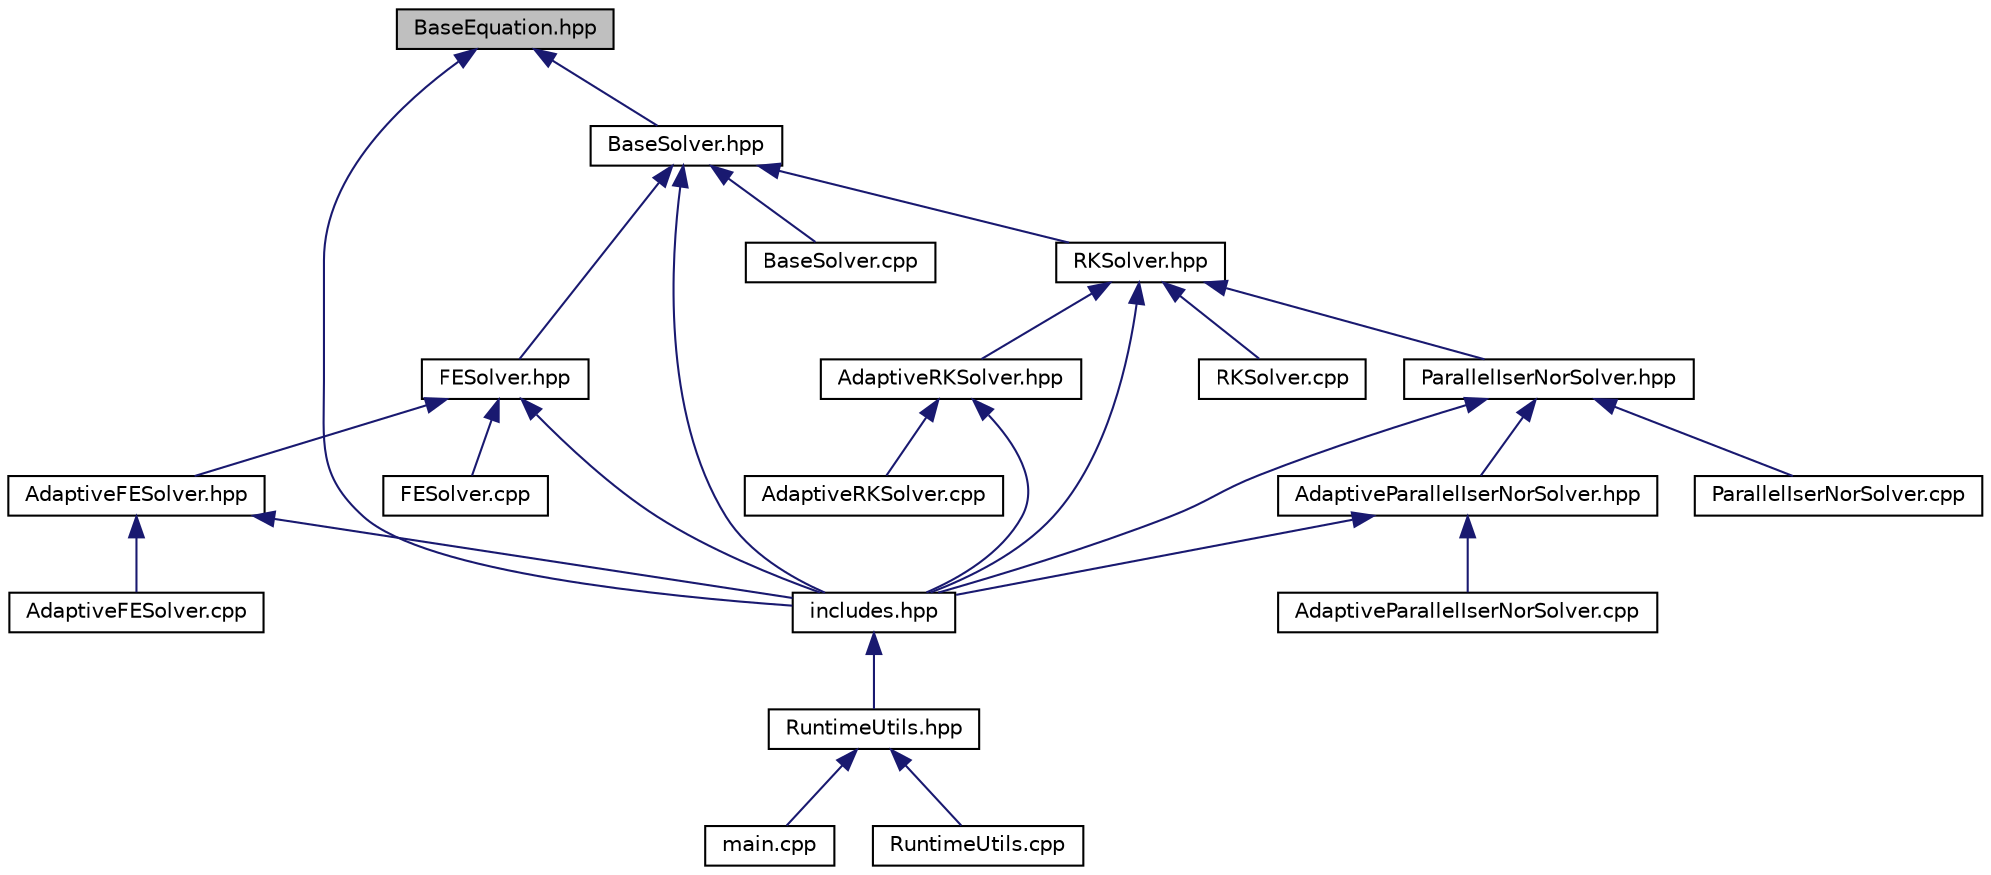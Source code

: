 digraph "BaseEquation.hpp"
{
  edge [fontname="Helvetica",fontsize="10",labelfontname="Helvetica",labelfontsize="10"];
  node [fontname="Helvetica",fontsize="10",shape=record];
  Node8 [label="BaseEquation.hpp",height=0.2,width=0.4,color="black", fillcolor="grey75", style="filled", fontcolor="black"];
  Node8 -> Node9 [dir="back",color="midnightblue",fontsize="10",style="solid"];
  Node9 [label="BaseSolver.hpp",height=0.2,width=0.4,color="black", fillcolor="white", style="filled",URL="$BaseSolver_8hpp.html"];
  Node9 -> Node10 [dir="back",color="midnightblue",fontsize="10",style="solid"];
  Node10 [label="FESolver.hpp",height=0.2,width=0.4,color="black", fillcolor="white", style="filled",URL="$FESolver_8hpp.html"];
  Node10 -> Node11 [dir="back",color="midnightblue",fontsize="10",style="solid"];
  Node11 [label="AdaptiveFESolver.hpp",height=0.2,width=0.4,color="black", fillcolor="white", style="filled",URL="$AdaptiveFESolver_8hpp.html"];
  Node11 -> Node12 [dir="back",color="midnightblue",fontsize="10",style="solid"];
  Node12 [label="AdaptiveFESolver.cpp",height=0.2,width=0.4,color="black", fillcolor="white", style="filled",URL="$AdaptiveFESolver_8cpp.html"];
  Node11 -> Node13 [dir="back",color="midnightblue",fontsize="10",style="solid"];
  Node13 [label="includes.hpp",height=0.2,width=0.4,color="black", fillcolor="white", style="filled",URL="$includes_8hpp.html"];
  Node13 -> Node14 [dir="back",color="midnightblue",fontsize="10",style="solid"];
  Node14 [label="RuntimeUtils.hpp",height=0.2,width=0.4,color="black", fillcolor="white", style="filled",URL="$RuntimeUtils_8hpp.html"];
  Node14 -> Node15 [dir="back",color="midnightblue",fontsize="10",style="solid"];
  Node15 [label="main.cpp",height=0.2,width=0.4,color="black", fillcolor="white", style="filled",URL="$main_8cpp.html"];
  Node14 -> Node16 [dir="back",color="midnightblue",fontsize="10",style="solid"];
  Node16 [label="RuntimeUtils.cpp",height=0.2,width=0.4,color="black", fillcolor="white", style="filled",URL="$RuntimeUtils_8cpp.html"];
  Node10 -> Node17 [dir="back",color="midnightblue",fontsize="10",style="solid"];
  Node17 [label="FESolver.cpp",height=0.2,width=0.4,color="black", fillcolor="white", style="filled",URL="$FESolver_8cpp.html"];
  Node10 -> Node13 [dir="back",color="midnightblue",fontsize="10",style="solid"];
  Node9 -> Node18 [dir="back",color="midnightblue",fontsize="10",style="solid"];
  Node18 [label="RKSolver.hpp",height=0.2,width=0.4,color="black", fillcolor="white", style="filled",URL="$RKSolver_8hpp.html"];
  Node18 -> Node19 [dir="back",color="midnightblue",fontsize="10",style="solid"];
  Node19 [label="ParallelIserNorSolver.hpp",height=0.2,width=0.4,color="black", fillcolor="white", style="filled",URL="$ParallelIserNorSolver_8hpp.html"];
  Node19 -> Node20 [dir="back",color="midnightblue",fontsize="10",style="solid"];
  Node20 [label="AdaptiveParallelIserNorSolver.hpp",height=0.2,width=0.4,color="black", fillcolor="white", style="filled",URL="$AdaptiveParallelIserNorSolver_8hpp.html"];
  Node20 -> Node21 [dir="back",color="midnightblue",fontsize="10",style="solid"];
  Node21 [label="AdaptiveParallelIserNorSolver.cpp",height=0.2,width=0.4,color="black", fillcolor="white", style="filled",URL="$AdaptiveParallelIserNorSolver_8cpp.html"];
  Node20 -> Node13 [dir="back",color="midnightblue",fontsize="10",style="solid"];
  Node19 -> Node13 [dir="back",color="midnightblue",fontsize="10",style="solid"];
  Node19 -> Node22 [dir="back",color="midnightblue",fontsize="10",style="solid"];
  Node22 [label="ParallelIserNorSolver.cpp",height=0.2,width=0.4,color="black", fillcolor="white", style="filled",URL="$ParallelIserNorSolver_8cpp.html"];
  Node18 -> Node23 [dir="back",color="midnightblue",fontsize="10",style="solid"];
  Node23 [label="AdaptiveRKSolver.hpp",height=0.2,width=0.4,color="black", fillcolor="white", style="filled",URL="$AdaptiveRKSolver_8hpp.html"];
  Node23 -> Node24 [dir="back",color="midnightblue",fontsize="10",style="solid"];
  Node24 [label="AdaptiveRKSolver.cpp",height=0.2,width=0.4,color="black", fillcolor="white", style="filled",URL="$AdaptiveRKSolver_8cpp.html"];
  Node23 -> Node13 [dir="back",color="midnightblue",fontsize="10",style="solid"];
  Node18 -> Node13 [dir="back",color="midnightblue",fontsize="10",style="solid"];
  Node18 -> Node25 [dir="back",color="midnightblue",fontsize="10",style="solid"];
  Node25 [label="RKSolver.cpp",height=0.2,width=0.4,color="black", fillcolor="white", style="filled",URL="$RKSolver_8cpp.html"];
  Node9 -> Node26 [dir="back",color="midnightblue",fontsize="10",style="solid"];
  Node26 [label="BaseSolver.cpp",height=0.2,width=0.4,color="black", fillcolor="white", style="filled",URL="$BaseSolver_8cpp.html"];
  Node9 -> Node13 [dir="back",color="midnightblue",fontsize="10",style="solid"];
  Node8 -> Node13 [dir="back",color="midnightblue",fontsize="10",style="solid"];
}
